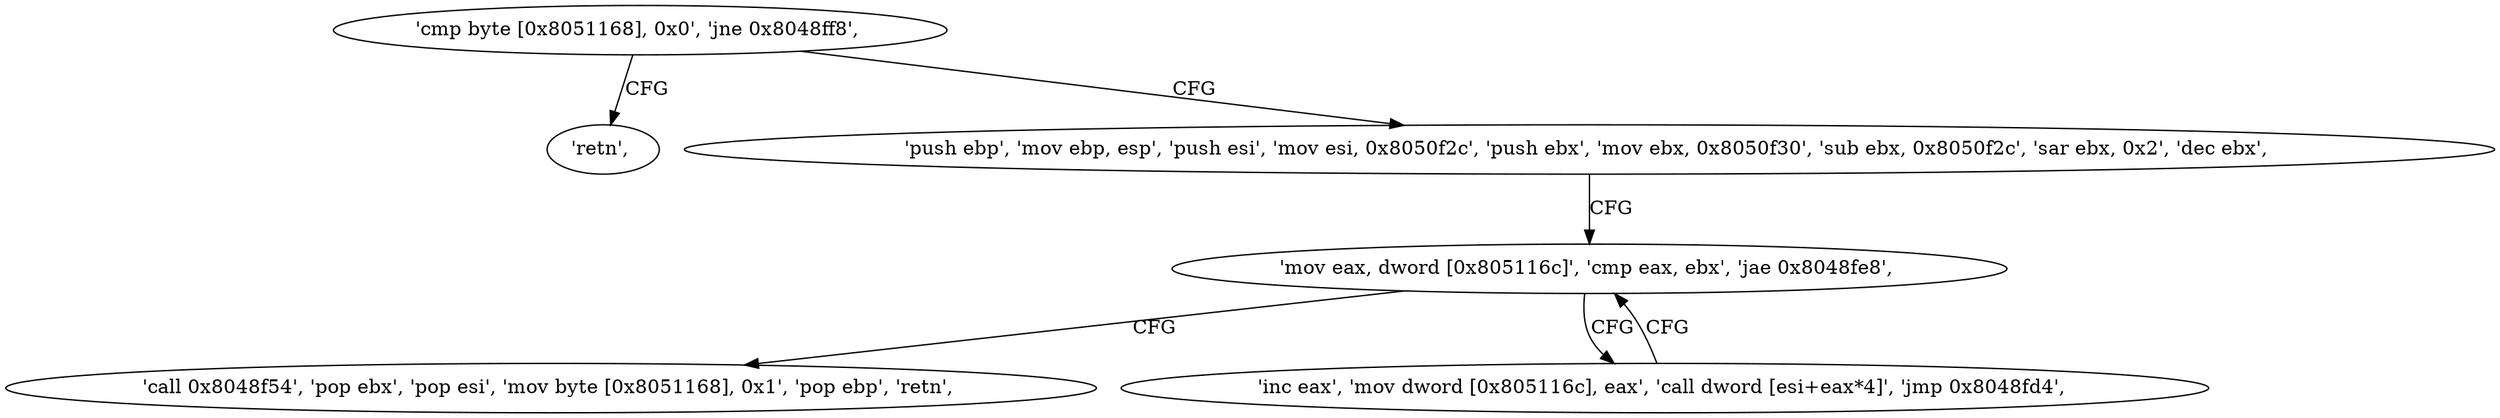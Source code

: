 digraph "func" {
"134516658" [label = "'cmp byte [0x8051168], 0x0', 'jne 0x8048ff8', " ]
"134516728" [label = "'retn', " ]
"134516667" [label = "'push ebp', 'mov ebp, esp', 'push esi', 'mov esi, 0x8050f2c', 'push ebx', 'mov ebx, 0x8050f30', 'sub ebx, 0x8050f2c', 'sar ebx, 0x2', 'dec ebx', " ]
"134516692" [label = "'mov eax, dword [0x805116c]', 'cmp eax, ebx', 'jae 0x8048fe8', " ]
"134516712" [label = "'call 0x8048f54', 'pop ebx', 'pop esi', 'mov byte [0x8051168], 0x1', 'pop ebp', 'retn', " ]
"134516701" [label = "'inc eax', 'mov dword [0x805116c], eax', 'call dword [esi+eax*4]', 'jmp 0x8048fd4', " ]
"134516658" -> "134516728" [ label = "CFG" ]
"134516658" -> "134516667" [ label = "CFG" ]
"134516667" -> "134516692" [ label = "CFG" ]
"134516692" -> "134516712" [ label = "CFG" ]
"134516692" -> "134516701" [ label = "CFG" ]
"134516701" -> "134516692" [ label = "CFG" ]
}
